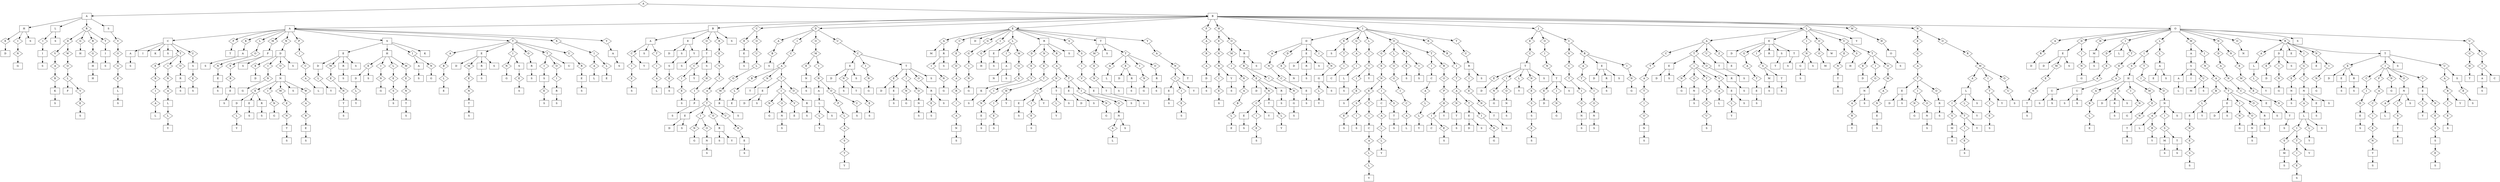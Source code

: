 digraph {
A1->A2
A1->B45
A1 [label=A]
A1 [shape=diamond]
A2->H3
A2->L10
A2->R15
A2->S38
A2 [label=A]
A2 [shape=box]
B45->A46
B45->B210
B45->C266
B45->D277
B45->E355
B45->F474
B45->H480
B45->I519
B45->J635
B45->L689
B45->M780
B45->N784
B45->O827
B45 [label=B]
B45 [shape=box]
H3->E4
H3->I6
H3->S9
H3 [label=H]
H3 [shape=box]
L10->I11
L10->S14
L10 [label=L]
L10 [shape=box]
R15->D16
R15->G29
R15->R31
R15->T35
R15 [label=R]
R15 [shape=diamond]
S38->V39
S38 [label=S]
S38 [shape=box]
A46->C47
A46->F72
A46->K74
A46->L77
A46->M82
A46->N89
A46->P121
A46->S126
A46->T163
A46->X201
A46->Y207
A46 [label=A]
A46 [shape=box]
B210->A211
B210->E222
B210->O230
B210->R242
B210->S265
B210 [label=B]
B210 [shape=box]
C266->E267
C266->O270
C266 [label=C]
C266 [shape=diamond]
D277->A278
D277->I281
D277->O304
D277->U325
D277 [label=D]
D277 [shape=diamond]
E355->A356
E355->C363
E355->D372
E355->G373
E355->I378
E355->L381
E355->R393
E355->S436
E355->T442
E355->Y463
E355 [label=E]
E355 [shape=diamond]
F474->A475
F474 [label=F]
F474 [shape=diamond]
H480->E481
H480->O489
H480 [label=H]
H480 [shape=diamond]
I519->D520
I519->E540
I519->G545
I519->L550
I519->O557
I519->R611
I519->T626
I519 [label=I]
I519 [shape=diamond]
J635->E636
J635->O656
J635->U666
J635 [label=J]
J635 [shape=diamond]
L689->A690
L689->E729
L689->I747
L689->O752
L689->U756
L689->Y779
L689 [label=L]
L689 [shape=diamond]
M780->H781
M780 [label=M]
M780 [shape=diamond]
N784->E785
N784->O801
N784 [label=N]
N784 [shape=diamond]
O827->A828
O827->D831
O827->H843
O827->I846
O827->L860
O827->M900
O827->N933
O827->O947
O827->R949
O827->S1044
O827->U1045
O827 [label=O]
O827 [shape=box]
E4->D5
E4 [label=E]
E4 [shape=diamond]
I6->N7
I6 [label=I]
I6 [shape=diamond]
S9 [label=S]
S9 [shape=box]
I11->I12
I11 [label=I]
I11 [shape=diamond]
S14 [label=S]
S14 [shape=box]
D16->V17
D16->W22
D16 [label=D]
D16 [shape=diamond]
G29->H30
G29 [label=G]
G29 [shape=diamond]
R31->G32
R31 [label=R]
R31 [shape=diamond]
T35->I36
T35 [label=T]
T35 [shape=diamond]
V39->O40
V39 [label=V]
V39 [shape=diamond]
C47->A48
C47->I50
C47->K51
C47->S52
C47->T53
C47->U68
C47 [label=C]
C47 [shape=box]
F72->T73
F72 [label=F]
F72 [shape=diamond]
K74->A75
K74 [label=K]
K74 [shape=diamond]
L77->O78
L77 [label=L]
L77 [shape=diamond]
M82->P83
M82 [label=M]
M82 [shape=diamond]
N89->D90
N89 [label=N]
N89 [shape=diamond]
P121->I122
P121 [label=P]
P121 [shape=diamond]
S126->E127
S126->H139
S126->I157
S126->K162
S126 [label=S]
S126 [shape=box]
T163->A164
T163->E168
T163->I178
T163->O184
T163->T187
T163->U197
T163 [label=T]
T163 [shape=diamond]
X201->I202
X201 [label=X]
X201 [shape=diamond]
Y207->A208
Y207 [label=Y]
Y207 [shape=diamond]
A211->C212
A211->S217
A211->T218
A211 [label=A]
A211 [shape=box]
E222->D223
E222->S224
E222->Y228
E222 [label=E]
E222 [shape=box]
O230->T231
O230 [label=O]
O230 [shape=diamond]
R242->E243
R242 [label=R]
R242 [shape=diamond]
S265 [label=S]
S265 [shape=box]
E267->E268
E267 [label=E]
E267 [shape=diamond]
O270->U271
O270 [label=O]
O270 [shape=diamond]
A278->B279
A278 [label=A]
A278 [shape=diamond]
I281->C282
I281 [label=I]
I281 [shape=diamond]
O304->M305
O304 [label=O]
O304 [shape=diamond]
U325->C326
U325 [label=U]
U325 [shape=diamond]
A356->M357
A356->R358
A356 [label=A]
A356 [shape=diamond]
C363->E364
C363 [label=C]
C363 [shape=diamond]
D372 [label=D]
D372 [shape=box]
G373->G374
G373 [label=G]
G373 [shape=diamond]
I378->G379
I378 [label=I]
I378 [shape=diamond]
L381->E382
L381->I384
L381->M388
L381 [label=L]
L381 [shape=diamond]
R393->D394
R393->N401
R393->R409
R393->S435
R393 [label=R]
R393 [shape=box]
S436->S437
S436 [label=S]
S436 [shape=diamond]
T442->M443
T442->S448
T442->T449
T442 [label=T]
T442 [shape=box]
Y463->A464
Y463 [label=Y]
Y463 [shape=diamond]
A475->R476
A475 [label=A]
A475 [shape=diamond]
E481->N482
E481 [label=E]
E481 [shape=diamond]
O489->M490
O489->R497
O489 [label=O]
O489 [shape=diamond]
D520->A521
D520->D526
D520->E529
D520->I534
D520 [label=D]
D520 [shape=box]
E540->S541
E540->T542
E540 [label=E]
E540 [shape=diamond]
G545->A546
G545 [label=G]
G545 [shape=diamond]
L550->I551
L550 [label=L]
L550 [shape=diamond]
O557->G558
O557->L583
O557->S590
O557->T595
O557 [label=O]
O557 [shape=diamond]
R611->R612
R611 [label=R]
R611 [shape=diamond]
T626->U627
T626 [label=T]
T626 [shape=diamond]
E636->C637
E636 [label=E]
E636 [shape=diamond]
O656->I657
O656 [label=O]
O656 [shape=diamond]
U666->N667
U666->R674
U666 [label=U]
U666 [shape=diamond]
A690->C691
A690->T699
A690->U724
A690->Z727
A690 [label=A]
A690 [shape=diamond]
E729->D730
E729->G731
E729->I736
E729->R742
E729->S743
E729->T745
E729 [label=E]
E729 [shape=box]
I747->N748
I747 [label=I]
I747 [shape=diamond]
O752->O753
O752->W755
O752 [label=O]
O752 [shape=diamond]
U756->E757
U756->S761
U756->T763
U756 [label=U]
U756 [shape=diamond]
Y779 [label=Y]
Y779 [shape=box]
H781->O782
H781 [label=H]
H781 [shape=diamond]
E785->G786
E785 [label=E]
E785 [shape=diamond]
O801->R802
O801 [label=O]
O801 [shape=diamond]
A828->R829
A828 [label=A]
A828 [shape=diamond]
D831->E832
D831->I840
D831 [label=D]
D831 [shape=diamond]
H843->M844
H843 [label=H]
H843 [shape=diamond]
I846->D847
I846->L853
I846->T854
I846 [label=I]
I846 [shape=diamond]
L860->I861
L860->L896
L860 [label=L]
L860 [shape=diamond]
M900->A901
M900->I909
M900 [label=M]
M900 [shape=diamond]
N933->D934
N933->N940
N933 [label=N]
N933 [shape=diamond]
O947->N948
O947 [label=O]
O947 [shape=diamond]
R949->A950
R949->D954
R949->E961
R949->I962
R949->N986
R949->T991
R949 [label=R]
R949 [shape=diamond]
S1044 [label=S]
S1044 [shape=box]
U1045->G1046
U1045->L1049
U1045 [label=U]
U1045 [shape=diamond]
D5 [label=D]
D5 [shape=box]
N7->G8
N7 [label=N]
N7 [shape=diamond]
I12->S13
I12 [label=I]
I12 [shape=box]
V17->A18
V17 [label=V]
V17 [shape=diamond]
W22->O23
W22 [label=W]
W22 [shape=diamond]
H30 [label=H]
H30 [shape=box]
G32->H33
G32 [label=G]
G32 [shape=diamond]
I36->S37
I36 [label=I]
I36 [shape=box]
O40->G41
O40 [label=O]
O40 [shape=diamond]
A48->S49
A48 [label=A]
A48 [shape=box]
I50 [label=I]
I50 [shape=box]
K51 [label=K]
K51 [shape=box]
S52 [label=S]
S52 [shape=box]
T53->E54
T53->I59
T53->O65
T53 [label=T]
T53 [shape=diamond]
U68->S69
U68 [label=U]
U68 [shape=diamond]
T73 [label=T]
T73 [shape=box]
A75->S76
A75 [label=A]
A75 [shape=box]
O78->N79
O78 [label=O]
O78 [shape=diamond]
P83->E84
P83->S88
P83 [label=P]
P83 [shape=box]
D90->E91
D90->I93
D90->O96
D90->S120
D90 [label=D]
D90 [shape=box]
I122->C123
I122 [label=I]
I122 [shape=diamond]
E127->D128
E127->M131
E127->R136
E127->S138
E127 [label=E]
E127 [shape=box]
H139->E140
H139->I145
H139->L148
H139->M152
H139 [label=H]
H139 [shape=box]
I157->A158
I157->N160
I157 [label=I]
I157 [shape=diamond]
K162 [label=K]
K162 [shape=box]
A164->B165
A164 [label=A]
A164 [shape=diamond]
E168->D169
E168->M170
E168->R175
E168->S177
E168 [label=E]
E168 [shape=box]
I178->N179
I178->S181
I178 [label=I]
I178 [shape=diamond]
O184->R185
O184 [label=O]
O184 [shape=diamond]
T187->I188
T187->O192
T187->U196
T187 [label=T]
T187 [shape=diamond]
U197->R198
U197 [label=U]
U197 [shape=diamond]
I202->A203
I202->L205
I202 [label=I]
I202 [shape=diamond]
A208->S209
A208 [label=A]
A208 [shape=box]
C212->I213
C212->Y216
C212 [label=C]
C212 [shape=diamond]
S217 [label=S]
S217 [shape=box]
T218->I219
T218 [label=T]
T218 [shape=diamond]
D223 [label=D]
D223 [shape=box]
S224->S225
S224 [label=S]
S224 [shape=box]
Y228->S229
Y228 [label=Y]
Y228 [shape=box]
T231->C232
T231->S237
T231 [label=T]
T231 [shape=box]
E243->V244
E243 [label=E]
E243 [shape=diamond]
E268->S269
E268 [label=E]
E268 [shape=box]
U271->L272
U271 [label=U]
U271 [shape=diamond]
B279->S280
B279 [label=B]
B279 [shape=diamond]
C282->A283
C282 [label=C]
C282 [shape=diamond]
M305->E306
M305->I309
M305 [label=M]
M305 [shape=diamond]
C326->E327
C326->I335
C326->T338
C326 [label=C]
C326 [shape=diamond]
M357 [label=M]
M357 [shape=box]
R358->I359
R358->S362
R358 [label=R]
R358 [shape=box]
E364->D365
E364 [label=E]
E364 [shape=diamond]
G374->I375
G374 [label=G]
G374 [shape=diamond]
G379->H380
G379 [label=G]
G379 [shape=diamond]
E382->S383
E382 [label=E]
E382 [shape=box]
I384->A385
I384 [label=I]
I384 [shape=diamond]
M388->O389
M388 [label=M]
M388 [shape=diamond]
D394->E395
D394 [label=D]
D394 [shape=diamond]
N401->E402
N401 [label=N]
N401 [shape=diamond]
R409->A410
R409 [label=R]
R409 [shape=diamond]
S435 [label=S]
S435 [shape=box]
S437->I438
S437 [label=S]
S437 [shape=diamond]
M443->E444
M443 [label=M]
M443 [shape=diamond]
S448 [label=S]
S448 [shape=box]
T449->A450
T449->E453
T449->I457
T449->O460
T449 [label=T]
T449 [shape=diamond]
A464->N465
A464 [label=A]
A464 [shape=diamond]
R476->A477
R476 [label=R]
R476 [shape=diamond]
N482->R483
N482 [label=N]
N482 [shape=diamond]
M490->I491
M490 [label=M]
M490 [shape=diamond]
R497->R498
R497->S518
R497 [label=R]
R497 [shape=box]
A521->N522
A521 [label=A]
A521 [shape=diamond]
D526->E527
D526 [label=D]
D526 [shape=diamond]
E529->D530
E529->R531
E529->S533
E529 [label=E]
E529 [shape=box]
I534->N535
I534 [label=I]
I534 [shape=diamond]
S541 [label=S]
S541 [shape=box]
T542->I543
T542 [label=T]
T542 [shape=diamond]
A546->I547
A546 [label=A]
A546 [shape=diamond]
I551->T552
I551 [label=I]
I551 [shape=diamond]
G558->E559
G558 [label=G]
G558 [shape=diamond]
L583->O584
L583 [label=L]
L583 [shape=diamond]
S590->E591
S590->I593
S590 [label=S]
S590 [shape=diamond]
T595->I596
T595->R602
T595 [label=T]
T595 [shape=diamond]
R612->I613
R612 [label=R]
R612 [shape=diamond]
U627->R628
U627 [label=U]
U627 [shape=diamond]
C637->T638
C637 [label=C]
C637 [shape=diamond]
I657->N658
I657 [label=I]
I657 [shape=diamond]
N667->C668
N667 [label=N]
N667 [shape=diamond]
R674->A675
R674->E681
R674->I686
R674 [label=R]
R674 [shape=diamond]
C691->T692
C691 [label=C]
C691 [shape=diamond]
T699->E700
T699->I703
T699->O721
T699 [label=T]
T699 [shape=diamond]
U724->T725
U724 [label=U]
U724 [shape=diamond]
Z727->E728
Z727 [label=Z]
Z727 [shape=diamond]
D730 [label=D]
D730 [shape=box]
G731->A732
G731 [label=G]
G731 [shape=diamond]
I736->S737
I736 [label=I]
I736 [shape=diamond]
R742 [label=R]
R742 [shape=box]
S743->T744
S743 [label=S]
S743 [shape=box]
T745->S746
T745 [label=T]
T745 [shape=box]
N748->G749
N748->S751
N748 [label=N]
N748 [shape=diamond]
O753->M754
O753 [label=O]
O753 [shape=diamond]
W755 [label=W]
W755 [shape=box]
E757->N758
E757 [label=E]
E757 [shape=diamond]
S761->H762
S761 [label=S]
S761 [shape=diamond]
T763->E764
T763->I766
T763->O773
T763 [label=T]
T763 [shape=diamond]
O782->S783
O782 [label=O]
O782 [shape=box]
G786->A787
G786 [label=G]
G786 [shape=diamond]
R802->M803
R802 [label=R]
R802 [shape=diamond]
R829->D830
R829 [label=R]
R829 [shape=diamond]
E832->D833
E832->M834
E832->S839
E832 [label=E]
E832 [shape=box]
I840->N841
I840 [label=I]
I840 [shape=diamond]
M844->S845
M844 [label=M]
M844 [shape=box]
D847->E848
D847 [label=D]
D847 [shape=diamond]
L853 [label=L]
L853 [shape=box]
T854->E855
T854 [label=T]
T854 [shape=diamond]
I861->S862
I861->T881
I861 [label=I]
I861 [shape=diamond]
L896->A897
L896 [label=L]
L896 [shape=diamond]
A901->S902
A901 [label=A]
A901 [shape=box]
I909->N910
I909 [label=I]
I909 [shape=diamond]
D934->A935
D934 [label=D]
D934 [shape=diamond]
N940->E941
N940 [label=N]
N940 [shape=diamond]
N948 [label=N]
N948 [shape=box]
A950->L951
A950 [label=A]
A950 [shape=diamond]
D954->E955
D954->I957
D954->S960
D954 [label=D]
D954 [shape=box]
E961 [label=E]
E961 [shape=box]
I962->G963
I962 [label=I]
I962 [shape=diamond]
N986->E987
N986->I988
N986 [label=N]
N986 [shape=diamond]
T991->E992
T991->I998
T991->S1033
T991->U1034
T991 [label=T]
T991 [shape=box]
G1046->H1047
G1046 [label=G]
G1046 [shape=diamond]
L1049->I1050
L1049 [label=L]
L1049 [shape=diamond]
G8 [label=G]
G8 [shape=box]
S13 [label=S]
S13 [shape=box]
A18->R19
A18 [label=A]
A18 [shape=diamond]
O23->L24
O23 [label=O]
O23 [shape=diamond]
H33->H34
H33 [label=H]
H33 [shape=box]
S37 [label=S]
S37 [shape=box]
G41->E42
G41 [label=G]
G41 [shape=diamond]
S49 [label=S]
S49 [shape=box]
E54->R55
E54 [label=E]
E54 [shape=diamond]
I59->N60
I59 [label=I]
I59 [shape=diamond]
O65->R66
O65 [label=O]
O65 [shape=diamond]
S69->E70
S69 [label=S]
S69 [shape=box]
S76 [label=S]
S76 [shape=box]
N79->E80
N79 [label=N]
N79 [shape=diamond]
E84->R85
E84 [label=E]
E84 [shape=diamond]
S88 [label=S]
S88 [shape=box]
E91->D92
E91 [label=E]
E91 [shape=diamond]
I93->N94
I93 [label=I]
I93 [shape=diamond]
O96->N97
O96 [label=O]
O96 [shape=diamond]
S120 [label=S]
S120 [shape=box]
C123->A124
C123 [label=C]
C123 [shape=diamond]
D128->L129
D128 [label=D]
D128 [shape=box]
M131->E132
M131 [label=M]
M131 [shape=diamond]
R136->S137
R136 [label=R]
R136 [shape=box]
S138 [label=S]
S138 [shape=box]
E140->D141
E140->S144
E140 [label=E]
E140 [shape=diamond]
I145->N146
I145 [label=I]
I145 [shape=diamond]
L148->E149
L148 [label=L]
L148 [shape=diamond]
M152->E153
M152 [label=M]
M152 [shape=diamond]
A158->S159
A158 [label=A]
A158 [shape=box]
N160->G161
N160 [label=N]
N160 [shape=diamond]
B165->L166
B165 [label=B]
B165 [shape=diamond]
D169 [label=D]
D169 [shape=box]
M170->E171
M170 [label=M]
M170 [shape=diamond]
R175->S176
R175 [label=R]
R175 [shape=box]
S177 [label=S]
S177 [shape=box]
N179->G180
N179 [label=N]
N179 [shape=diamond]
S181->E182
S181 [label=S]
S181 [shape=box]
R185->S186
R185 [label=R]
R185 [shape=box]
I188->S189
I188 [label=I]
I188 [shape=diamond]
O192->I193
O192 [label=O]
O192 [shape=diamond]
U196 [label=U]
U196 [shape=box]
R198->E199
R198 [label=R]
R198 [shape=diamond]
A203->L204
A203 [label=A]
A203 [shape=diamond]
L205->E206
L205 [label=L]
L205 [shape=diamond]
S209 [label=S]
S209 [shape=box]
I213->E214
I213 [label=I]
I213 [shape=diamond]
Y216 [label=Y]
Y216 [shape=box]
I219->A220
I219 [label=I]
I219 [shape=diamond]
S225->E226
S225 [label=S]
S225 [shape=box]
S229 [label=S]
S229 [shape=box]
C232->I233
C232->Y236
C232 [label=C]
C232 [shape=diamond]
S237->H238
S237 [label=S]
S237 [shape=box]
V244->I245
V244 [label=V]
V244 [shape=diamond]
S269 [label=S]
S269 [shape=box]
L272->O273
L272 [label=L]
L272 [shape=diamond]
S280 [label=S]
S280 [shape=box]
A283->B284
A283->N287
A283->T289
A283 [label=A]
A283 [shape=diamond]
E306->N307
E306 [label=E]
E306 [shape=diamond]
I309->N310
I309 [label=I]
I309 [shape=diamond]
E327->D328
E327->N329
E327->S334
E327 [label=E]
E327 [shape=box]
I335->N336
I335 [label=I]
I335 [shape=diamond]
T338->E339
T338->I343
T338->O349
T338->S354
T338 [label=T]
T338 [shape=box]
I359->N360
I359 [label=I]
I359 [shape=diamond]
S362 [label=S]
S362 [shape=box]
D365->A366
D365 [label=D]
D365 [shape=diamond]
I375->N376
I375 [label=I]
I375 [shape=diamond]
H380 [label=H]
H380 [shape=box]
S383 [label=S]
S383 [shape=box]
A385->N386
A385->S387
A385 [label=A]
A385 [shape=box]
O389->S390
O389 [label=O]
O389 [shape=diamond]
E395->V396
E395 [label=E]
E395 [shape=diamond]
E402->T403
E402 [label=E]
E402 [shape=diamond]
A410->N411
A410->T423
A410 [label=A]
A410 [shape=diamond]
I438->V439
I438 [label=I]
I438 [shape=diamond]
E444->N445
E444 [label=E]
E444 [shape=diamond]
A450->L451
A450 [label=A]
A450 [shape=diamond]
E453->D454
E453->R455
E453 [label=E]
E453 [shape=diamond]
I457->N458
I457 [label=I]
I457 [shape=diamond]
O460->R461
O460 [label=O]
O460 [shape=diamond]
N465->C466
N465->T473
N465 [label=N]
N465 [shape=diamond]
A477->D478
A477 [label=A]
A477 [shape=diamond]
R483->I484
R483->Y487
R483 [label=R]
R483 [shape=diamond]
I491->N492
I491 [label=I]
I491 [shape=diamond]
R498->E499
R498->I514
R498 [label=R]
R498 [shape=diamond]
S518 [label=S]
S518 [shape=box]
N522->C523
N522 [label=N]
N522 [shape=diamond]
E527->N528
E527 [label=E]
E527 [shape=diamond]
D530 [label=D]
D530 [shape=box]
R531->S532
R531 [label=R]
R531 [shape=box]
S533 [label=S]
S533 [shape=box]
N535->G536
N535 [label=N]
N535 [shape=diamond]
I543->C544
I543 [label=I]
I543 [shape=diamond]
I547->L548
I547 [label=I]
I547 [shape=diamond]
T552->I553
T552->Y556
T552 [label=T]
T552 [shape=diamond]
E559->N560
E559 [label=E]
E559 [shape=diamond]
O584->G585
O584 [label=O]
O584 [shape=diamond]
E591->S592
E591 [label=E]
E591 [shape=diamond]
I593->S594
I593 [label=I]
I593 [shape=diamond]
I596->C597
I596 [label=I]
I596 [shape=diamond]
R602->O603
R602 [label=R]
R602 [shape=diamond]
I613->T614
I613 [label=I]
I613 [shape=diamond]
R628->I629
R628->S634
R628 [label=R]
R628 [shape=box]
T638->E639
T638->I641
T638->L647
T638->N649
T638->S655
T638 [label=T]
T638 [shape=box]
N658->T659
N658 [label=N]
N658 [shape=diamond]
C668->T669
C668 [label=C]
C668 [shape=diamond]
A675->T676
A675 [label=A]
A675 [shape=diamond]
E681->D682
E681->R683
E681->S685
E681 [label=E]
E681 [shape=box]
I686->N687
I686 [label=I]
I686 [shape=diamond]
T692->A693
T692 [label=T]
T692 [shape=diamond]
E700->D701
E700->S702
E700 [label=E]
E700 [shape=box]
I703->N704
I703->O706
I703->T709
I703->V714
I703 [label=I]
I703 [shape=diamond]
O721->R722
O721 [label=O]
O721 [shape=diamond]
T725->S726
T725 [label=T]
T725 [shape=box]
E728 [label=E]
E728 [shape=box]
A732->T733
A732 [label=A]
A732 [shape=diamond]
S737->M738
S737->T740
S737 [label=S]
S737 [shape=diamond]
T744 [label=T]
T744 [shape=box]
S746 [label=S]
S746 [shape=box]
G749->S750
G749 [label=G]
G749 [shape=box]
S751 [label=S]
S751 [shape=box]
M754 [label=M]
M754 [shape=box]
N758->T759
N758 [label=N]
N758 [shape=diamond]
H762 [label=H]
H762 [shape=box]
E764->D765
E764 [label=E]
E764 [shape=diamond]
I766->O767
I766 [label=I]
I766 [shape=diamond]
O773->M774
O773 [label=O]
O773 [shape=diamond]
S783 [label=S]
S783 [shape=box]
A787->T788
A787 [label=A]
A787 [shape=diamond]
M803->A804
M803->I818
M803->O824
M803 [label=M]
M803 [shape=diamond]
D830 [label=D]
D830 [shape=box]
D833 [label=D]
D833 [shape=box]
M834->E835
M834 [label=M]
M834 [shape=diamond]
S839 [label=S]
S839 [shape=box]
N841->G842
N841 [label=N]
N841 [shape=diamond]
S845 [label=S]
S845 [shape=box]
E848->A849
E848 [label=E]
E848 [shape=diamond]
E855->A856
E855 [label=E]
E855 [shape=diamond]
S862->H863
S862 [label=S]
S862 [shape=diamond]
T881->I882
T881 [label=T]
T881 [shape=diamond]
A897->E898
A897->S899
A897 [label=A]
A897 [shape=box]
S902->A903
S902->I905
S902->U906
S902 [label=S]
S902 [shape=box]
N910->A911
N910 [label=N]
N910 [shape=diamond]
A935->N936
A935 [label=A]
A935 [shape=diamond]
E941->M942
E941 [label=E]
E941 [shape=diamond]
L951->L952
L951 [label=L]
L951 [shape=box]
E955->D956
E955 [label=E]
E955 [shape=diamond]
I957->N958
I957 [label=I]
I957 [shape=diamond]
S960 [label=S]
S960 [shape=box]
G963->E964
G963->I967
G963 [label=G]
G963 [shape=diamond]
E987 [label=E]
E987 [shape=box]
I988->N989
I988 [label=I]
I988 [shape=diamond]
E992->D993
E992->E994
E992->R996
E992 [label=E]
E992 [shape=diamond]
I998->C999
I998->F1004
I998->N1012
I998->O1014
I998->V1023
I998 [label=I]
I998 [shape=diamond]
S1033 [label=S]
S1033 [shape=box]
U1034->A1035
U1034->S1041
U1034 [label=U]
U1034 [shape=diamond]
H1047->T1048
H1047 [label=H]
H1047 [shape=diamond]
I1050->A1051
I1050->C1053
I1050 [label=I]
I1050 [shape=diamond]
R19->K20
R19 [label=R]
R19 [shape=diamond]
L24->F25
L24->V26
L24 [label=L]
L24 [shape=diamond]
H34 [label=H]
H34 [shape=box]
E42->L43
E42 [label=E]
E42 [shape=diamond]
R55->I56
R55 [label=R]
R55 [shape=diamond]
N60->A61
N60 [label=N]
N60 [shape=diamond]
R66->S67
R66 [label=R]
R66 [shape=box]
E70->S71
E70 [label=E]
E70 [shape=diamond]
E80->S81
E80 [label=E]
E80 [shape=box]
R85->E86
R85 [label=R]
R85 [shape=diamond]
D92 [label=D]
D92 [shape=box]
N94->G95
N94 [label=N]
N94 [shape=diamond]
N97->E98
N97->I106
N97->M109
N97->S114
N97->W115
N97 [label=N]
N97 [shape=box]
A124->L125
A124 [label=A]
A124 [shape=diamond]
L129->Y130
L129 [label=L]
L129 [shape=diamond]
E132->N133
E132 [label=E]
E132 [shape=diamond]
S137 [label=S]
S137 [shape=box]
D141->L142
D141 [label=D]
D141 [shape=box]
S144 [label=S]
S144 [shape=box]
N146->G147
N146 [label=N]
N146 [shape=diamond]
E149->S150
E149 [label=E]
E149 [shape=diamond]
E153->N154
E153 [label=E]
E153 [shape=diamond]
S159 [label=S]
S159 [shape=box]
G161 [label=G]
G161 [shape=box]
L166->E167
L166 [label=L]
L166 [shape=diamond]
E171->N172
E171 [label=E]
E171 [shape=diamond]
S176 [label=S]
S176 [shape=box]
G180 [label=G]
G180 [shape=box]
E182->S183
E182 [label=E]
E182 [shape=diamond]
S186 [label=S]
S186 [shape=box]
S189->E190
S189 [label=S]
S189 [shape=box]
I193->R194
I193 [label=I]
I193 [shape=diamond]
E199->S200
E199 [label=E]
E199 [shape=box]
L204 [label=L]
L204 [shape=box]
E206 [label=E]
E206 [shape=box]
E214->S215
E214 [label=E]
E214 [shape=diamond]
A220->L221
A220 [label=A]
A220 [shape=diamond]
E226->S227
E226 [label=E]
E226 [shape=diamond]
I233->E234
I233 [label=I]
I233 [shape=diamond]
Y236 [label=Y]
Y236 [shape=box]
H238->I239
H238 [label=H]
H238 [shape=diamond]
I245->A246
I245 [label=I]
I245 [shape=diamond]
O273->M274
O273 [label=O]
O273 [shape=diamond]
B284->L285
B284 [label=B]
B284 [shape=diamond]
N287->T288
N287 [label=N]
N287 [shape=diamond]
T289->E290
T289->I293
T289->O301
T289 [label=T]
T289 [shape=diamond]
N307->S308
N307 [label=N]
N307 [shape=box]
N310->A311
N310->O316
N310 [label=N]
N310 [shape=diamond]
D328 [label=D]
D328 [shape=box]
N329->S330
N329->T331
N329 [label=N]
N329 [shape=diamond]
S334 [label=S]
S334 [shape=box]
N336->G337
N336 [label=N]
N336 [shape=diamond]
E339->D340
E339->E341
E339 [label=E]
E339 [shape=diamond]
I343->N344
I343->O346
I343 [label=I]
I343 [shape=diamond]
O349->R350
O349 [label=O]
O349 [shape=diamond]
S354 [label=S]
S354 [shape=box]
N360->G361
N360 [label=N]
N360 [shape=diamond]
A366->R367
A366 [label=A]
A366 [shape=diamond]
N376->G377
N376 [label=N]
N376 [shape=diamond]
N386 [label=N]
N386 [shape=box]
S387 [label=S]
S387 [shape=box]
S390->K391
S390 [label=S]
S390 [shape=diamond]
V396->I397
V396 [label=V]
V396 [shape=diamond]
T403->H404
T403 [label=T]
T403 [shape=diamond]
N411->C412
N411->T419
N411 [label=N]
N411 [shape=diamond]
T423->E424
T423->I427
T423 [label=T]
T423 [shape=diamond]
V439->E440
V439 [label=V]
V439 [shape=diamond]
N445->T446
N445 [label=N]
N445 [shape=diamond]
L451->S452
L451 [label=L]
L451 [shape=box]
D454 [label=D]
D454 [shape=box]
R455->S456
R455 [label=R]
R455 [shape=box]
N458->G459
N458 [label=N]
N458 [shape=diamond]
R461->S462
R461 [label=R]
R461 [shape=box]
C466->E467
C466->I469
C466->Y472
C466 [label=C]
C466 [shape=diamond]
T473 [label=T]
T473 [shape=box]
D478->S479
D478 [label=D]
D478 [shape=box]
I484->E485
I484 [label=I]
I484 [shape=diamond]
Y487->S488
Y487 [label=Y]
Y487 [shape=box]
N492->A493
N492 [label=N]
N492 [shape=diamond]
E499->D500
E499->N501
E499->R512
E499 [label=E]
E499 [shape=diamond]
I514->N515
I514 [label=I]
I514 [shape=diamond]
C523->E524
C523 [label=C]
C523 [shape=diamond]
N528 [label=N]
N528 [shape=box]
S532 [label=S]
S532 [shape=box]
G536->L537
G536->S539
G536 [label=G]
G536 [shape=box]
C544 [label=C]
C544 [shape=box]
L548->S549
L548 [label=L]
L548 [shape=box]
I553->E554
I553 [label=I]
I553 [shape=diamond]
Y556 [label=Y]
Y556 [shape=box]
N560->E561
N560->I574
N560 [label=N]
N560 [shape=diamond]
G585->I586
G585 [label=G]
G585 [shape=diamond]
S592 [label=S]
S592 [shape=box]
S594 [label=S]
S594 [shape=box]
C597->A598
C597 [label=C]
C597 [shape=box]
O603->P604
O603 [label=O]
O603 [shape=diamond]
T614->A615
T614 [label=T]
T614 [shape=diamond]
I629->E630
I629 [label=I]
I629 [shape=diamond]
S634 [label=S]
S634 [shape=box]
E639->D640
E639 [label=E]
E639 [shape=diamond]
I641->N642
I641->O644
I641 [label=I]
I641 [shape=diamond]
L647->Y648
L647 [label=L]
L647 [shape=diamond]
N649->E650
N649 [label=N]
N649 [shape=diamond]
S655 [label=S]
S655 [shape=box]
T659->E660
T659->I662
T659->S665
T659 [label=T]
T659 [shape=box]
T669->I670
T669 [label=T]
T669 [shape=diamond]
T676->I677
T676 [label=T]
T676 [shape=diamond]
D682 [label=D]
D682 [shape=box]
R683->S684
R683 [label=R]
R683 [shape=box]
S685 [label=S]
S685 [shape=box]
N687->G688
N687 [label=N]
N687 [shape=diamond]
A693->T694
A693 [label=A]
A693 [shape=diamond]
D701 [label=D]
D701 [shape=box]
S702 [label=S]
S702 [shape=box]
N704->G705
N704 [label=N]
N704 [shape=diamond]
O706->N707
O706 [label=O]
O706 [shape=diamond]
T709->I710
T709 [label=T]
T709 [shape=diamond]
V714->A715
V714->E717
V714 [label=V]
V714 [shape=diamond]
R722->S723
R722 [label=R]
R722 [shape=box]
S726 [label=S]
S726 [shape=box]
T733->E734
T733 [label=T]
T733 [shape=diamond]
M738->S739
M738 [label=M]
M738 [shape=box]
T740->S741
T740 [label=T]
T740 [shape=box]
S750 [label=S]
S750 [shape=box]
T759->S760
T759 [label=T]
T759 [shape=box]
D765 [label=D]
D765 [shape=box]
O767->N768
O767 [label=O]
O767 [shape=diamond]
M774->A775
M774 [label=M]
M774 [shape=diamond]
T788->E789
T788->I792
T788->O798
T788 [label=T]
T788 [shape=diamond]
A804->L805
A804 [label=A]
A804 [shape=diamond]
I818->T819
I818 [label=I]
I818 [shape=diamond]
O824->U825
O824 [label=O]
O824 [shape=diamond]
E835->N836
E835 [label=E]
E835 [shape=diamond]
G842 [label=G]
G842 [shape=box]
A849->U850
A849 [label=A]
A849 [shape=diamond]
A856->U857
A856 [label=A]
A856 [shape=diamond]
H863->A864
H863->E868
H863->I873
H863->M876
H863 [label=H]
H863 [shape=box]
I882->O883
I882 [label=I]
I882 [shape=diamond]
E898 [label=E]
E898 [shape=box]
S899 [label=S]
S899 [shape=box]
A903->L904
A903 [label=A]
A903 [shape=box]
I905 [label=I]
I905 [shape=box]
U906->M907
U906->S908
U906 [label=U]
U906 [shape=diamond]
A911->B912
A911->T920
A911 [label=A]
A911 [shape=diamond]
N936->C937
N936 [label=N]
N936 [shape=diamond]
M942->E943
M942 [label=M]
M942 [shape=diamond]
L952->Y953
L952 [label=L]
L952 [shape=diamond]
D956 [label=D]
D956 [shape=box]
N958->G959
N958 [label=N]
N958 [shape=diamond]
E964->N965
E964 [label=E]
E964 [shape=diamond]
I967->N968
I967 [label=I]
I967 [shape=diamond]
N989->G990
N989 [label=N]
N989 [shape=diamond]
D993 [label=D]
D993 [shape=box]
E994->S995
E994 [label=E]
E994 [shape=box]
R996->S997
R996 [label=R]
R996 [shape=box]
C999->I1000
C999 [label=C]
C999 [shape=diamond]
F1004->A1005
F1004 [label=F]
F1004 [shape=diamond]
N1012->G1013
N1012 [label=N]
N1012 [shape=diamond]
O1014->N1015
O1014 [label=O]
O1014 [shape=diamond]
V1023->E1024
V1023 [label=V]
V1023 [shape=diamond]
A1035->R1036
A1035 [label=A]
A1035 [shape=diamond]
S1041->E1042
S1041 [label=S]
S1041 [shape=box]
T1048 [label=T]
T1048 [shape=box]
A1051->S1052
A1051 [label=A]
A1051 [shape=box]
C1053 [label=C]
C1053 [shape=box]
K20->S21
K20 [label=K]
K20 [shape=box]
F25 [label=F]
F25 [shape=box]
V26->E27
V26 [label=V]
V26 [shape=diamond]
L43->S44
L43 [label=L]
L43 [shape=box]
I56->A57
I56 [label=I]
I56 [shape=diamond]
A61->L62
A61 [label=A]
A61 [shape=diamond]
S67 [label=S]
S67 [shape=box]
S71 [label=S]
S71 [shape=box]
S81 [label=S]
S81 [shape=box]
E86->S87
E86 [label=E]
E86 [shape=box]
G95 [label=G]
G95 [shape=box]
E98->D99
E98->E102
E98->R104
E98 [label=E]
E98 [shape=diamond]
I106->N107
I106 [label=I]
I106 [shape=diamond]
M109->E110
M109 [label=M]
M109 [shape=diamond]
S114 [label=S]
S114 [shape=box]
W115->A116
W115 [label=W]
W115 [shape=diamond]
L125 [label=L]
L125 [shape=box]
Y130 [label=Y]
Y130 [shape=box]
N133->T134
N133 [label=N]
N133 [shape=diamond]
L142->Y143
L142 [label=L]
L142 [shape=diamond]
G147 [label=G]
G147 [shape=box]
S150->S151
S150 [label=S]
S150 [shape=diamond]
N154->T155
N154 [label=N]
N154 [shape=diamond]
E167 [label=E]
E167 [shape=box]
N172->T173
N172 [label=N]
N172 [shape=diamond]
S183 [label=S]
S183 [shape=box]
E190->S191
E190 [label=E]
E190 [shape=diamond]
R194->S195
R194 [label=R]
R194 [shape=box]
S200 [label=S]
S200 [shape=box]
S215 [label=S]
S215 [shape=box]
L221 [label=L]
L221 [shape=box]
S227 [label=S]
S227 [shape=box]
E234->S235
E234 [label=E]
E234 [shape=diamond]
I239->P240
I239 [label=I]
I239 [shape=diamond]
A246->T247
A246 [label=A]
A246 [shape=diamond]
M274->B275
M274 [label=M]
M274 [shape=diamond]
L285->E286
L285 [label=L]
L285 [shape=diamond]
T288 [label=T]
T288 [shape=box]
E290->D291
E290->S292
E290 [label=E]
E290 [shape=box]
I293->N294
I293->O296
I293->V299
I293 [label=I]
I293 [shape=diamond]
O301->R302
O301 [label=O]
O301 [shape=diamond]
S308 [label=S]
S308 [shape=box]
A311->L312
A311 [label=A]
A311 [shape=box]
O316->P317
O316->U323
O316 [label=O]
O316 [shape=diamond]
S330 [label=S]
S330 [shape=box]
T331->E332
T331 [label=T]
T331 [shape=box]
G337 [label=G]
G337 [shape=box]
D340 [label=D]
D340 [shape=box]
E341->S342
E341 [label=E]
E341 [shape=box]
N344->G345
N344 [label=N]
N344 [shape=diamond]
O346->N347
O346 [label=O]
O346 [shape=diamond]
R350->E351
R350->S353
R350 [label=R]
R350 [shape=box]
G361 [label=G]
G361 [shape=box]
R367->I368
R367 [label=R]
R367 [shape=diamond]
G377 [label=G]
G377 [shape=box]
K391->S392
K391 [label=K]
K391 [shape=box]
I397->N398
I397 [label=I]
I397 [shape=diamond]
H404->I405
H404->Y408
H404 [label=H]
H404 [shape=diamond]
C412->E413
C412->I415
C412->Y418
C412 [label=C]
C412 [shape=diamond]
T419->L420
T419->S422
T419 [label=T]
T419 [shape=box]
E424->D425
E424->S426
E424 [label=E]
E424 [shape=box]
I427->N428
I427->O430
I427 [label=I]
I427 [shape=diamond]
E440->S441
E440 [label=E]
E440 [shape=box]
T446->S447
T446 [label=T]
T446 [shape=box]
S452 [label=S]
S452 [shape=box]
S456 [label=S]
S456 [shape=box]
G459 [label=G]
G459 [shape=box]
S462 [label=S]
S462 [shape=box]
E467->S468
E467 [label=E]
E467 [shape=box]
I469->E470
I469 [label=I]
I469 [shape=diamond]
Y472 [label=Y]
Y472 [shape=box]
S479 [label=S]
S479 [shape=box]
E485->S486
E485 [label=E]
E485 [shape=diamond]
S488 [label=S]
S488 [shape=box]
A493->B494
A493 [label=A]
A493 [shape=diamond]
D500 [label=D]
D500 [shape=box]
N501->C502
N501->T509
N501 [label=N]
N501 [shape=diamond]
R512->S513
R512 [label=R]
R512 [shape=box]
N515->G516
N515 [label=N]
N515 [shape=diamond]
E524->S525
E524 [label=E]
E524 [shape=box]
L537->Y538
L537 [label=L]
L537 [shape=diamond]
S539 [label=S]
S539 [shape=box]
S549 [label=S]
S549 [shape=box]
E554->S555
E554 [label=E]
E554 [shape=diamond]
E561->S562
E561->T567
E561 [label=E]
E561 [shape=diamond]
I574->C575
I574->S580
I574 [label=I]
I574 [shape=diamond]
I586->C587
I586 [label=I]
I586 [shape=diamond]
A598->L599
A598 [label=A]
A598 [shape=diamond]
P604->H605
P604 [label=P]
P604 [shape=diamond]
A615->N616
A615->T619
A615 [label=A]
A615 [shape=diamond]
E630->N631
E630 [label=E]
E630 [shape=diamond]
D640 [label=D]
D640 [shape=box]
N642->G643
N642 [label=N]
N642 [shape=diamond]
O644->N645
O644 [label=O]
O644 [shape=diamond]
Y648 [label=Y]
Y648 [shape=box]
E650->S651
E650 [label=E]
E650 [shape=diamond]
E660->D661
E660 [label=E]
E660 [shape=diamond]
I662->N663
I662 [label=I]
I662 [shape=diamond]
S665 [label=S]
S665 [shape=box]
I670->O671
I670 [label=I]
I670 [shape=diamond]
I677->O678
I677 [label=I]
I677 [shape=diamond]
S684 [label=S]
S684 [shape=box]
G688 [label=G]
G688 [shape=box]
T694->I695
T694 [label=T]
T694 [shape=diamond]
G705 [label=G]
G705 [shape=box]
N707->S708
N707 [label=N]
N707 [shape=box]
I710->O711
I710 [label=I]
I710 [shape=diamond]
A715->L716
A715 [label=A]
A715 [shape=diamond]
E717->L718
E717->S720
E717 [label=E]
E717 [shape=box]
S723 [label=S]
S723 [shape=box]
E734->S735
E734 [label=E]
E734 [shape=box]
S739 [label=S]
S739 [shape=box]
S741 [label=S]
S741 [shape=box]
S760 [label=S]
S760 [shape=box]
N768->A769
N768->S772
N768 [label=N]
N768 [shape=box]
A775->N776
A775 [label=A]
A775 [shape=diamond]
E789->D790
E789->S791
E789 [label=E]
E789 [shape=box]
I792->N793
I792->O795
I792 [label=I]
I792 [shape=diamond]
O798->R799
O798 [label=O]
O798 [shape=diamond]
L805->I806
L805->L815
L805->S817
L805 [label=L]
L805 [shape=box]
T819->I820
T819->Y823
T819 [label=T]
T819 [shape=diamond]
U825->S826
U825 [label=U]
U825 [shape=diamond]
N836->T837
N836 [label=N]
N836 [shape=diamond]
U850->S851
U850->X852
U850 [label=U]
U850 [shape=box]
U857->S858
U857->X859
U857 [label=U]
U857 [shape=box]
A864->B865
A864 [label=A]
A864 [shape=diamond]
E868->D869
E868->R870
E868->S872
E868 [label=E]
E868 [shape=diamond]
I873->N874
I873 [label=I]
I873 [shape=diamond]
M876->E877
M876 [label=M]
M876 [shape=diamond]
O883->N884
O883 [label=O]
O883 [shape=diamond]
L904 [label=L]
L904 [shape=box]
M907 [label=M]
M907 [shape=box]
S908 [label=S]
S908 [shape=box]
B912->L913
B912 [label=B]
B912 [shape=diamond]
T920->E921
T920->I924
T920->O930
T920 [label=T]
T920 [shape=diamond]
C937->E938
C937 [label=C]
C937 [shape=diamond]
E943->N944
E943 [label=E]
E943 [shape=diamond]
Y953 [label=Y]
Y953 [shape=box]
G959 [label=G]
G959 [shape=box]
N965->S966
N965 [label=N]
N965 [shape=box]
N968->A969
N968->E983
N968->S985
N968 [label=N]
N968 [shape=box]
G990 [label=G]
G990 [shape=box]
S995 [label=S]
S995 [shape=box]
S997 [label=S]
S997 [shape=box]
I1000->D1001
I1000 [label=I]
I1000 [shape=diamond]
A1005->C1006
A1005 [label=A]
A1005 [shape=diamond]
G1013 [label=G]
G1013 [shape=box]
N1015->A1016
N1015->I1018
N1015->S1022
N1015 [label=N]
N1015 [shape=box]
E1024->L1025
E1024->N1027
E1024 [label=E]
E1024 [shape=box]
R1036->I1037
R1036->Y1040
R1036 [label=R]
R1036 [shape=diamond]
E1042->S1043
E1042 [label=E]
E1042 [shape=diamond]
S1052 [label=S]
S1052 [shape=box]
S21 [label=S]
S21 [shape=box]
E27->S28
E27 [label=E]
E27 [shape=diamond]
S44 [label=S]
S44 [shape=box]
A57->L58
A57 [label=A]
A57 [shape=diamond]
L62->L63
L62 [label=L]
L62 [shape=box]
S87 [label=S]
S87 [shape=box]
D99->L100
D99 [label=D]
D99 [shape=box]
E102->S103
E102 [label=E]
E102 [shape=box]
R104->S105
R104 [label=R]
R104 [shape=box]
N107->G108
N107 [label=N]
N107 [shape=diamond]
E110->N111
E110 [label=E]
E110 [shape=diamond]
A116->R117
A116 [label=A]
A116 [shape=diamond]
T134->S135
T134 [label=T]
T134 [shape=box]
Y143 [label=Y]
Y143 [shape=box]
S151 [label=S]
S151 [shape=box]
T155->S156
T155 [label=T]
T155 [shape=box]
T173->S174
T173 [label=T]
T173 [shape=box]
S191 [label=S]
S191 [shape=box]
S195 [label=S]
S195 [shape=box]
S235 [label=S]
S235 [shape=box]
P240->S241
P240 [label=P]
P240 [shape=box]
T247->E248
T247->I251
T247->O257
T247->U261
T247 [label=T]
T247 [shape=diamond]
B275->S276
B275 [label=B]
B275 [shape=box]
E286 [label=E]
E286 [shape=box]
D291 [label=D]
D291 [shape=box]
S292 [label=S]
S292 [shape=box]
N294->G295
N294 [label=N]
N294 [shape=diamond]
O296->N297
O296 [label=O]
O296 [shape=diamond]
V299->E300
V299 [label=V]
V299 [shape=diamond]
R302->S303
R302 [label=R]
R302 [shape=box]
L312->L313
L312->S315
L312 [label=L]
L312 [shape=box]
P317->L318
P317 [label=P]
P317 [shape=diamond]
U323->S324
U323 [label=U]
U323 [shape=diamond]
E332->S333
E332 [label=E]
E332 [shape=diamond]
S342 [label=S]
S342 [shape=box]
G345 [label=G]
G345 [shape=box]
N347->S348
N347 [label=N]
N347 [shape=box]
E351->S352
E351 [label=E]
E351 [shape=diamond]
S353 [label=S]
S353 [shape=box]
I368->A369
I368 [label=I]
I368 [shape=diamond]
S392 [label=S]
S392 [shape=box]
N398->E399
N398 [label=N]
N398 [shape=diamond]
I405->E406
I405 [label=I]
I405 [shape=diamond]
Y408 [label=Y]
Y408 [shape=box]
E413->S414
E413 [label=E]
E413 [shape=box]
I415->E416
I415 [label=I]
I415 [shape=diamond]
Y418 [label=Y]
Y418 [shape=box]
L420->Y421
L420 [label=L]
L420 [shape=diamond]
S422 [label=S]
S422 [shape=box]
D425 [label=D]
D425 [shape=box]
S426 [label=S]
S426 [shape=box]
N428->G429
N428 [label=N]
N428 [shape=diamond]
O430->N431
O430 [label=O]
O430 [shape=diamond]
S441 [label=S]
S441 [shape=box]
S447 [label=S]
S447 [shape=box]
S468 [label=S]
S468 [shape=box]
E470->S471
E470 [label=E]
E470 [shape=diamond]
S486 [label=S]
S486 [shape=box]
B494->L495
B494 [label=B]
B494 [shape=diamond]
C502->E503
C502->I505
C502->Y508
C502 [label=C]
C502 [shape=diamond]
T509->L510
T509 [label=T]
T509 [shape=box]
S513 [label=S]
S513 [shape=box]
G516->S517
G516 [label=G]
G516 [shape=box]
S525 [label=S]
S525 [shape=box]
Y538 [label=Y]
Y538 [shape=box]
S555 [label=S]
S555 [shape=box]
S562->E563
S562->I565
S562 [label=S]
S562 [shape=diamond]
T567->I568
T567 [label=T]
T567 [shape=diamond]
C575->A576
C575 [label=C]
C575 [shape=box]
S580->T581
S580 [label=S]
S580 [shape=diamond]
C587->A588
C587 [label=C]
C587 [shape=diamond]
L599->L600
L599 [label=L]
L599 [shape=diamond]
H605->I606
H605->Y610
H605 [label=H]
H605 [shape=diamond]
N616->T617
N616 [label=N]
N616 [shape=diamond]
T619->E620
T619->I623
T619 [label=T]
T619 [shape=diamond]
N631->T632
N631 [label=N]
N631 [shape=diamond]
G643 [label=G]
G643 [shape=box]
N645->S646
N645 [label=N]
N645 [shape=box]
S651->S652
S651 [label=S]
S651 [shape=diamond]
D661 [label=D]
D661 [shape=box]
N663->G664
N663 [label=N]
N663 [shape=diamond]
O671->N672
O671 [label=O]
O671 [shape=diamond]
O678->N679
O678 [label=O]
O678 [shape=diamond]
I695->O696
I695 [label=I]
I695 [shape=diamond]
S708 [label=S]
S708 [shape=box]
O711->U712
O711 [label=O]
O711 [shape=diamond]
L716 [label=L]
L716 [shape=box]
L718->Y719
L718 [label=L]
L718 [shape=diamond]
S720 [label=S]
S720 [shape=box]
S735 [label=S]
S735 [shape=box]
A769->R770
A769 [label=A]
A769 [shape=diamond]
S772 [label=S]
S772 [shape=box]
N776->E777
N776 [label=N]
N776 [shape=diamond]
D790 [label=D]
D790 [shape=box]
S791 [label=S]
S791 [shape=box]
N793->G794
N793 [label=N]
N793 [shape=diamond]
O795->N796
O795 [label=O]
O795 [shape=diamond]
R799->S800
R799 [label=R]
R799 [shape=box]
I806->S807
I806->T810
I806 [label=I]
I806 [shape=diamond]
L815->Y816
L815 [label=L]
L815 [shape=diamond]
S817 [label=S]
S817 [shape=box]
I820->E821
I820 [label=I]
I820 [shape=diamond]
Y823 [label=Y]
Y823 [shape=box]
S826 [label=S]
S826 [shape=box]
T837->S838
T837 [label=T]
T837 [shape=box]
S851 [label=S]
S851 [shape=box]
X852 [label=X]
X852 [shape=box]
S858 [label=S]
S858 [shape=box]
X859 [label=X]
X859 [shape=box]
B865->L866
B865 [label=B]
B865 [shape=diamond]
D869 [label=D]
D869 [shape=box]
R870->S871
R870 [label=R]
R870 [shape=box]
S872 [label=S]
S872 [shape=box]
N874->G875
N874 [label=N]
N874 [shape=diamond]
E877->N878
E877 [label=E]
E877 [shape=diamond]
N884->A885
N884->I889
N884->S895
N884 [label=N]
N884 [shape=box]
L913->E914
L913->Y919
L913 [label=L]
L913 [shape=diamond]
E921->D922
E921->S923
E921 [label=E]
E921 [shape=box]
I924->N925
I924->O927
I924 [label=I]
I924 [shape=diamond]
O930->R931
O930 [label=O]
O930 [shape=diamond]
E938->S939
E938 [label=E]
E938 [shape=box]
N944->T945
N944 [label=N]
N944 [shape=diamond]
S966 [label=S]
S966 [shape=box]
A969->L970
A969 [label=A]
A969 [shape=diamond]
E983->S984
E983 [label=E]
E983 [shape=box]
S985 [label=S]
S985 [shape=box]
D1001->E1002
D1001 [label=D]
D1001 [shape=diamond]
C1006->I1007
C1006 [label=C]
C1006 [shape=diamond]
A1016->L1017
A1016 [label=A]
A1016 [shape=diamond]
I1018->S1019
I1018 [label=I]
I1018 [shape=diamond]
S1022 [label=S]
S1022 [shape=box]
L1025->Y1026
L1025 [label=L]
L1025 [shape=diamond]
N1027->E1028
N1027 [label=N]
N1027 [shape=diamond]
I1037->E1038
I1037 [label=I]
I1037 [shape=diamond]
Y1040 [label=Y]
Y1040 [shape=box]
S1043 [label=S]
S1043 [shape=box]
S28 [label=S]
S28 [shape=box]
L58 [label=L]
L58 [shape=box]
L63->Y64
L63 [label=L]
L63 [shape=diamond]
L100->Y101
L100 [label=L]
L100 [shape=diamond]
S103 [label=S]
S103 [shape=box]
S105 [label=S]
S105 [shape=box]
G108 [label=G]
G108 [shape=box]
N111->T112
N111 [label=N]
N111 [shape=diamond]
R117->E118
R117 [label=R]
R117 [shape=diamond]
S135 [label=S]
S135 [shape=box]
S156 [label=S]
S156 [shape=box]
S174 [label=S]
S174 [shape=box]
S241 [label=S]
S241 [shape=box]
E248->D249
E248->S250
E248 [label=E]
E248 [shape=box]
I251->N252
I251->O254
I251 [label=I]
I251 [shape=diamond]
O257->R258
O257 [label=O]
O257 [shape=diamond]
U261->R262
U261 [label=U]
U261 [shape=diamond]
S276 [label=S]
S276 [shape=box]
G295 [label=G]
G295 [shape=box]
N297->S298
N297 [label=N]
N297 [shape=box]
E300 [label=E]
E300 [shape=box]
S303 [label=S]
S303 [shape=box]
L313->Y314
L313 [label=L]
L313 [shape=diamond]
S315 [label=S]
S315 [shape=box]
L318->A319
L318 [label=L]
L318 [shape=diamond]
S324 [label=S]
S324 [shape=box]
S333 [label=S]
S333 [shape=box]
S348 [label=S]
S348 [shape=box]
S352 [label=S]
S352 [shape=box]
A369->N370
A369 [label=A]
A369 [shape=diamond]
E399->S400
E399 [label=E]
E399 [shape=box]
E406->S407
E406 [label=E]
E406 [shape=diamond]
S414 [label=S]
S414 [shape=box]
E416->S417
E416 [label=E]
E416 [shape=diamond]
Y421 [label=Y]
Y421 [shape=box]
G429 [label=G]
G429 [shape=box]
N431->A432
N431->S434
N431 [label=N]
N431 [shape=box]
S471 [label=S]
S471 [shape=box]
L495->E496
L495 [label=L]
L495 [shape=diamond]
E503->S504
E503 [label=E]
E503 [shape=box]
I505->E506
I505 [label=I]
I505 [shape=diamond]
Y508 [label=Y]
Y508 [shape=box]
L510->Y511
L510 [label=L]
L510 [shape=diamond]
S517 [label=S]
S517 [shape=box]
E563->S564
E563 [label=E]
E563 [shape=diamond]
I565->S566
I565 [label=I]
I565 [shape=diamond]
I568->C569
I568 [label=I]
I568 [shape=diamond]
A576->L577
A576 [label=A]
A576 [shape=diamond]
T581->S582
T581 [label=T]
T581 [shape=box]
A588->L589
A588 [label=A]
A588 [shape=diamond]
L600->Y601
L600 [label=L]
L600 [shape=diamond]
I606->C607
I606->E608
I606 [label=I]
I606 [shape=diamond]
Y610 [label=Y]
Y610 [shape=box]
T617->S618
T617 [label=T]
T617 [shape=box]
E620->D621
E620->S622
E620 [label=E]
E620 [shape=box]
I623->N624
I623 [label=I]
I623 [shape=diamond]
T632->S633
T632 [label=T]
T632 [shape=box]
S646 [label=S]
S646 [shape=box]
S652->E653
S652 [label=S]
S652 [shape=box]
G664 [label=G]
G664 [shape=box]
N672->S673
N672 [label=N]
N672 [shape=box]
N679->S680
N679 [label=N]
N679 [shape=box]
O696->N697
O696 [label=O]
O696 [shape=diamond]
U712->S713
U712 [label=U]
U712 [shape=diamond]
Y719 [label=Y]
Y719 [shape=box]
R770->Y771
R770 [label=R]
R770 [shape=diamond]
E777->S778
E777 [label=E]
E777 [shape=box]
G794 [label=G]
G794 [shape=box]
N796->S797
N796 [label=N]
N796 [shape=box]
S800 [label=S]
S800 [shape=box]
S807->M808
S807 [label=S]
S807 [shape=diamond]
T810->I811
T810->Y814
T810 [label=T]
T810 [shape=diamond]
Y816 [label=Y]
Y816 [shape=box]
E821->S822
E821 [label=E]
E821 [shape=diamond]
S838 [label=S]
S838 [shape=box]
L866->E867
L866 [label=L]
L866 [shape=diamond]
S871 [label=S]
S871 [shape=box]
G875 [label=G]
G875 [shape=box]
N878->T879
N878 [label=N]
N878 [shape=diamond]
A885->L886
A885->R887
A885 [label=A]
A885 [shape=diamond]
I889->S890
I889 [label=I]
I889 [shape=diamond]
S895 [label=S]
S895 [shape=box]
E914->N915
E914 [label=E]
E914 [shape=box]
Y919 [label=Y]
Y919 [shape=box]
D922 [label=D]
D922 [shape=box]
S923 [label=S]
S923 [shape=box]
N925->G926
N925 [label=N]
N925 [shape=diamond]
O927->N928
O927 [label=O]
O927 [shape=diamond]
R931->S932
R931 [label=R]
R931 [shape=box]
S939 [label=S]
S939 [shape=box]
T945->S946
T945 [label=T]
T945 [shape=box]
L970->I971
L970->L980
L970->S982
L970 [label=L]
L970 [shape=box]
S984 [label=S]
S984 [shape=box]
E1002->S1003
E1002 [label=E]
E1002 [shape=box]
I1007->E1008
I1007 [label=I]
I1007 [shape=diamond]
L1017 [label=L]
L1017 [shape=box]
S1019->T1020
S1019 [label=S]
S1019 [shape=diamond]
Y1026 [label=Y]
Y1026 [shape=box]
E1028->S1029
E1028 [label=E]
E1028 [shape=diamond]
E1038->S1039
E1038 [label=E]
E1038 [shape=diamond]
Y64 [label=Y]
Y64 [shape=box]
Y101 [label=Y]
Y101 [shape=box]
T112->S113
T112 [label=T]
T112 [shape=box]
E118->S119
E118 [label=E]
E118 [shape=box]
D249 [label=D]
D249 [shape=box]
S250 [label=S]
S250 [shape=box]
N252->G253
N252 [label=N]
N252 [shape=diamond]
O254->N255
O254 [label=O]
O254 [shape=diamond]
R258->S259
R258->Y260
R258 [label=R]
R258 [shape=box]
R262->E263
R262 [label=R]
R262 [shape=diamond]
S298 [label=S]
S298 [shape=box]
Y314 [label=Y]
Y314 [shape=box]
A319->S320
A319 [label=A]
A319 [shape=diamond]
N370->S371
N370 [label=N]
N370 [shape=box]
S400 [label=S]
S400 [shape=box]
S407 [label=S]
S407 [shape=box]
S417 [label=S]
S417 [shape=box]
A432->L433
A432 [label=A]
A432 [shape=diamond]
S434 [label=S]
S434 [shape=box]
E496 [label=E]
E496 [shape=box]
S504 [label=S]
S504 [shape=box]
E506->S507
E506 [label=E]
E506 [shape=diamond]
Y511 [label=Y]
Y511 [shape=box]
S564 [label=S]
S564 [shape=box]
S566 [label=S]
S566 [shape=box]
C569->A570
C569 [label=C]
C569 [shape=box]
L577->L578
L577 [label=L]
L577 [shape=diamond]
S582 [label=S]
S582 [shape=box]
L589 [label=L]
L589 [shape=box]
Y601 [label=Y]
Y601 [shape=box]
C607 [label=C]
C607 [shape=box]
E608->S609
E608 [label=E]
E608 [shape=diamond]
S618 [label=S]
S618 [shape=box]
D621 [label=D]
D621 [shape=box]
S622 [label=S]
S622 [shape=box]
N624->G625
N624 [label=N]
N624 [shape=diamond]
S633 [label=S]
S633 [shape=box]
E653->S654
E653 [label=E]
E653 [shape=diamond]
S673 [label=S]
S673 [shape=box]
S680 [label=S]
S680 [shape=box]
N697->S698
N697 [label=N]
N697 [shape=box]
S713 [label=S]
S713 [shape=box]
Y771 [label=Y]
Y771 [shape=box]
S778 [label=S]
S778 [shape=box]
S797 [label=S]
S797 [shape=box]
M808->S809
M808 [label=M]
M808 [shape=box]
I811->E812
I811 [label=I]
I811 [shape=diamond]
Y814 [label=Y]
Y814 [shape=box]
S822 [label=S]
S822 [shape=box]
E867 [label=E]
E867 [shape=box]
T879->S880
T879 [label=T]
T879 [shape=box]
L886 [label=L]
L886 [shape=box]
R887->Y888
R887 [label=R]
R887 [shape=diamond]
S890->M891
S890->T893
S890 [label=S]
S890 [shape=diamond]
N915->E916
N915 [label=N]
N915 [shape=diamond]
G926 [label=G]
G926 [shape=box]
N928->S929
N928 [label=N]
N928 [shape=box]
S932 [label=S]
S932 [shape=box]
S946 [label=S]
S946 [shape=box]
I971->S972
I971->T975
I971 [label=I]
I971 [shape=diamond]
L980->Y981
L980 [label=L]
L980 [shape=diamond]
S982 [label=S]
S982 [shape=box]
S1003 [label=S]
S1003 [shape=box]
E1008->N1009
E1008 [label=E]
E1008 [shape=diamond]
T1020->S1021
T1020 [label=T]
T1020 [shape=box]
S1029->S1030
S1029 [label=S]
S1029 [shape=diamond]
S1039 [label=S]
S1039 [shape=box]
S113 [label=S]
S113 [shape=box]
S119 [label=S]
S119 [shape=box]
G253 [label=G]
G253 [shape=box]
N255->S256
N255 [label=N]
N255 [shape=box]
S259 [label=S]
S259 [shape=box]
Y260 [label=Y]
Y260 [shape=box]
E263->S264
E263 [label=E]
E263 [shape=box]
S320->T321
S320 [label=S]
S320 [shape=diamond]
S371 [label=S]
S371 [shape=box]
L433 [label=L]
L433 [shape=box]
S507 [label=S]
S507 [shape=box]
A570->L571
A570 [label=A]
A570 [shape=diamond]
L578->Y579
L578 [label=L]
L578 [shape=diamond]
S609 [label=S]
S609 [shape=box]
G625 [label=G]
G625 [shape=box]
S654 [label=S]
S654 [shape=box]
S698 [label=S]
S698 [shape=box]
S809 [label=S]
S809 [shape=box]
E812->S813
E812 [label=E]
E812 [shape=diamond]
S880 [label=S]
S880 [shape=box]
Y888 [label=Y]
Y888 [shape=box]
M891->S892
M891 [label=M]
M891 [shape=box]
T893->S894
T893 [label=T]
T893 [shape=box]
E916->S917
E916 [label=E]
E916 [shape=diamond]
S929 [label=S]
S929 [shape=box]
S972->M973
S972 [label=S]
S972 [shape=diamond]
T975->I976
T975->Y979
T975 [label=T]
T975 [shape=diamond]
Y981 [label=Y]
Y981 [shape=box]
N1009->T1010
N1009 [label=N]
N1009 [shape=diamond]
S1021 [label=S]
S1021 [shape=box]
S1030->E1031
S1030 [label=S]
S1030 [shape=box]
S256 [label=S]
S256 [shape=box]
S264 [label=S]
S264 [shape=box]
T321->Y322
T321 [label=T]
T321 [shape=diamond]
L571->L572
L571 [label=L]
L571 [shape=diamond]
Y579 [label=Y]
Y579 [shape=box]
S813 [label=S]
S813 [shape=box]
S892 [label=S]
S892 [shape=box]
S894 [label=S]
S894 [shape=box]
S917->S918
S917 [label=S]
S917 [shape=diamond]
M973->S974
M973 [label=M]
M973 [shape=box]
I976->E977
I976 [label=I]
I976 [shape=diamond]
Y979 [label=Y]
Y979 [shape=box]
T1010->S1011
T1010 [label=T]
T1010 [shape=box]
E1031->S1032
E1031 [label=E]
E1031 [shape=diamond]
Y322 [label=Y]
Y322 [shape=box]
L572->Y573
L572 [label=L]
L572 [shape=diamond]
S918 [label=S]
S918 [shape=box]
S974 [label=S]
S974 [shape=box]
E977->S978
E977 [label=E]
E977 [shape=diamond]
S1011 [label=S]
S1011 [shape=box]
S1032 [label=S]
S1032 [shape=box]
Y573 [label=Y]
Y573 [shape=box]
S978 [label=S]
S978 [shape=box]
}
